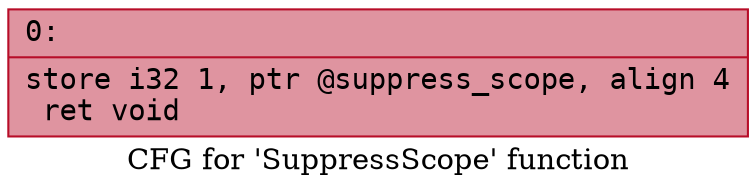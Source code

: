 digraph "CFG for 'SuppressScope' function" {
	label="CFG for 'SuppressScope' function";

	Node0x60000037e670 [shape=record,color="#b70d28ff", style=filled, fillcolor="#b70d2870" fontname="Courier",label="{0:\l|  store i32 1, ptr @suppress_scope, align 4\l  ret void\l}"];
}
